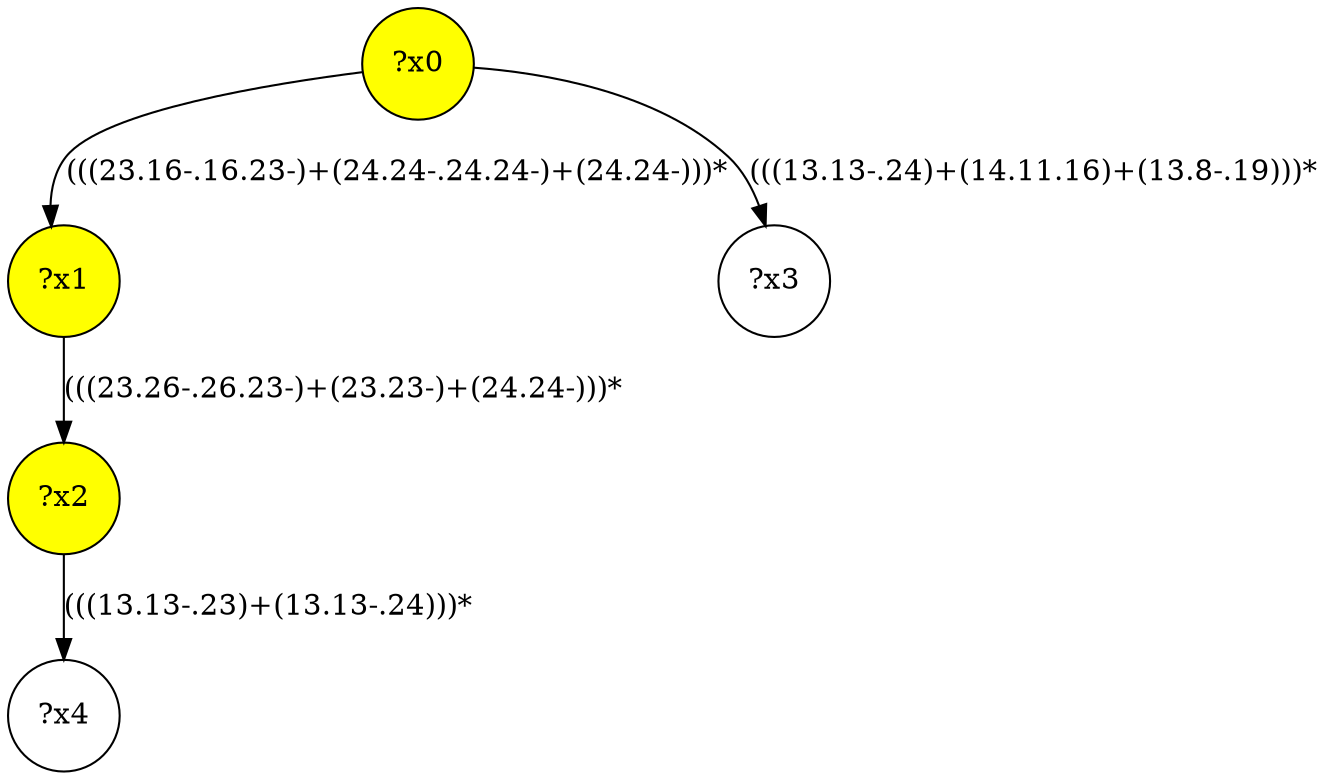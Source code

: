 digraph g {
	x1 [fillcolor="yellow", style="filled," shape=circle, label="?x1"];
	x0 [fillcolor="yellow", style="filled," shape=circle, label="?x0"];
	x2 [fillcolor="yellow", style="filled," shape=circle, label="?x2"];
	x0 -> x1 [label="(((23.16-.16.23-)+(24.24-.24.24-)+(24.24-)))*"];
	x1 -> x2 [label="(((23.26-.26.23-)+(23.23-)+(24.24-)))*"];
	x3 [shape=circle, label="?x3"];
	x0 -> x3 [label="(((13.13-.24)+(14.11.16)+(13.8-.19)))*"];
	x4 [shape=circle, label="?x4"];
	x2 -> x4 [label="(((13.13-.23)+(13.13-.24)))*"];
}
